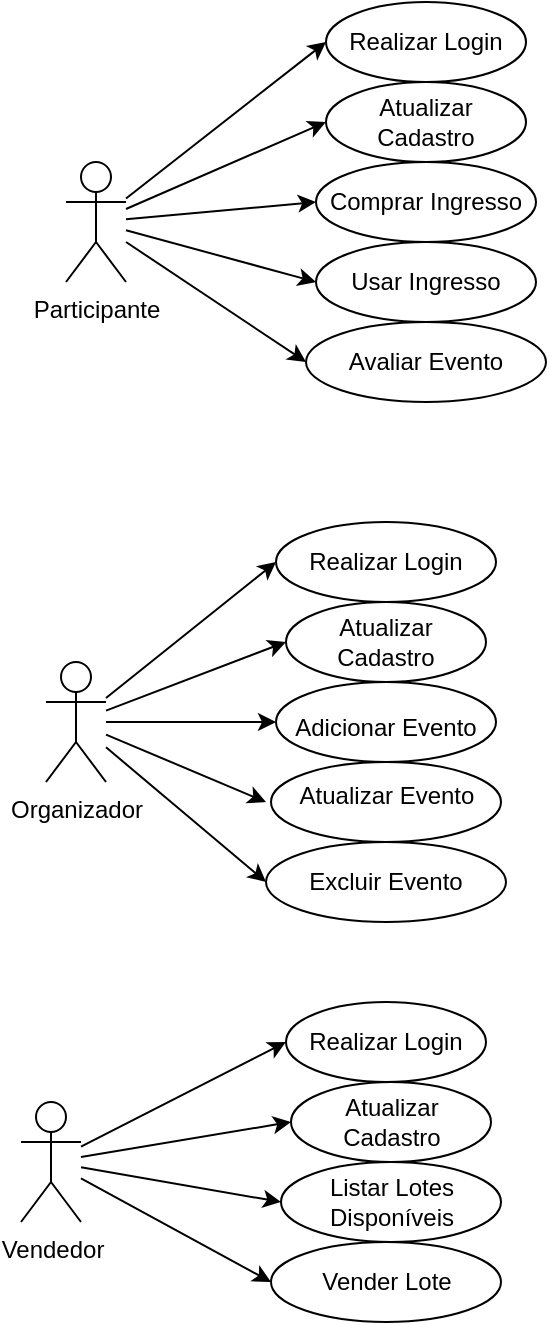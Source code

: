<mxfile>
    <diagram id="7NxzCJ_wuXBuFfKgPGld" name="Page-1">
        <mxGraphModel dx="1431" dy="699" grid="1" gridSize="10" guides="1" tooltips="1" connect="1" arrows="1" fold="1" page="1" pageScale="1" pageWidth="850" pageHeight="1100" math="0" shadow="0">
            <root>
                <mxCell id="0"/>
                <mxCell id="1" parent="0"/>
                <mxCell id="11" style="edgeStyle=none;html=1;entryX=0;entryY=0.5;entryDx=0;entryDy=0;" edge="1" parent="1" source="2" target="5">
                    <mxGeometry relative="1" as="geometry"/>
                </mxCell>
                <mxCell id="12" style="edgeStyle=none;html=1;entryX=0;entryY=0.5;entryDx=0;entryDy=0;" edge="1" parent="1" source="2" target="6">
                    <mxGeometry relative="1" as="geometry"/>
                </mxCell>
                <mxCell id="13" style="edgeStyle=none;html=1;entryX=0;entryY=0.5;entryDx=0;entryDy=0;" edge="1" parent="1" source="2" target="8">
                    <mxGeometry relative="1" as="geometry"/>
                </mxCell>
                <mxCell id="19" style="edgeStyle=none;html=1;entryX=0;entryY=0.5;entryDx=0;entryDy=0;" edge="1" parent="1" source="2" target="7">
                    <mxGeometry relative="1" as="geometry"/>
                </mxCell>
                <mxCell id="2" value="Participante" style="shape=umlActor;verticalLabelPosition=bottom;verticalAlign=top;html=1;" vertex="1" parent="1">
                    <mxGeometry x="40" y="110" width="30" height="60" as="geometry"/>
                </mxCell>
                <mxCell id="3" value="Realizar Login" style="ellipse;whiteSpace=wrap;html=1;" vertex="1" parent="1">
                    <mxGeometry x="170" y="30" width="100" height="40" as="geometry"/>
                </mxCell>
                <mxCell id="5" value="Atualizar Cadastro" style="ellipse;whiteSpace=wrap;html=1;" vertex="1" parent="1">
                    <mxGeometry x="170" y="70" width="100" height="40" as="geometry"/>
                </mxCell>
                <mxCell id="6" value="Comprar Ingresso" style="ellipse;whiteSpace=wrap;html=1;" vertex="1" parent="1">
                    <mxGeometry x="165" y="110" width="110" height="40" as="geometry"/>
                </mxCell>
                <mxCell id="7" value="Avaliar Evento" style="ellipse;whiteSpace=wrap;html=1;" vertex="1" parent="1">
                    <mxGeometry x="160" y="190" width="120" height="40" as="geometry"/>
                </mxCell>
                <mxCell id="8" value="Usar Ingresso" style="ellipse;whiteSpace=wrap;html=1;" vertex="1" parent="1">
                    <mxGeometry x="165" y="150" width="110" height="40" as="geometry"/>
                </mxCell>
                <mxCell id="10" style="edgeStyle=none;html=1;" edge="1" parent="1" source="2">
                    <mxGeometry relative="1" as="geometry">
                        <mxPoint x="170" y="50" as="targetPoint"/>
                    </mxGeometry>
                </mxCell>
                <mxCell id="26" style="edgeStyle=none;html=1;entryX=0;entryY=0.5;entryDx=0;entryDy=0;" edge="1" parent="1" source="20" target="21">
                    <mxGeometry relative="1" as="geometry"/>
                </mxCell>
                <mxCell id="27" style="edgeStyle=none;html=1;entryX=0;entryY=0.5;entryDx=0;entryDy=0;" edge="1" parent="1" source="20" target="22">
                    <mxGeometry relative="1" as="geometry"/>
                </mxCell>
                <mxCell id="28" style="edgeStyle=none;html=1;entryX=0;entryY=0.5;entryDx=0;entryDy=0;" edge="1" parent="1" source="20" target="23">
                    <mxGeometry relative="1" as="geometry"/>
                </mxCell>
                <mxCell id="29" style="edgeStyle=none;html=1;" edge="1" parent="1" source="20">
                    <mxGeometry relative="1" as="geometry">
                        <mxPoint x="140" y="430" as="targetPoint"/>
                    </mxGeometry>
                </mxCell>
                <mxCell id="30" style="edgeStyle=none;html=1;entryX=0;entryY=0.5;entryDx=0;entryDy=0;" edge="1" parent="1" source="20" target="25">
                    <mxGeometry relative="1" as="geometry"/>
                </mxCell>
                <mxCell id="20" value="Organizador" style="shape=umlActor;verticalLabelPosition=bottom;verticalAlign=top;html=1;" vertex="1" parent="1">
                    <mxGeometry x="30" y="360" width="30" height="60" as="geometry"/>
                </mxCell>
                <mxCell id="21" value="Realizar Login" style="ellipse;whiteSpace=wrap;html=1;" vertex="1" parent="1">
                    <mxGeometry x="145" y="290" width="110" height="40" as="geometry"/>
                </mxCell>
                <mxCell id="22" value="Atualizar Cadastro" style="ellipse;whiteSpace=wrap;html=1;" vertex="1" parent="1">
                    <mxGeometry x="150" y="330" width="100" height="40" as="geometry"/>
                </mxCell>
                <mxCell id="23" value="&lt;table&gt;&lt;tbody&gt;&lt;tr&gt;&lt;td data-end=&quot;823&quot; data-start=&quot;804&quot; class=&quot;max-w-[calc(var(--thread-content-max-width)*2/3)]&quot;&gt;&lt;/td&gt;&lt;/tr&gt;&lt;/tbody&gt;&lt;/table&gt;&lt;table&gt;&lt;tbody&gt;&lt;tr&gt;&lt;td data-end=&quot;874&quot; data-start=&quot;823&quot; class=&quot;max-w-[calc(var(--thread-content-max-width)*2/3)]&quot;&gt;Adicionar Evento&lt;/td&gt;&lt;/tr&gt;&lt;/tbody&gt;&lt;/table&gt;" style="ellipse;whiteSpace=wrap;html=1;" vertex="1" parent="1">
                    <mxGeometry x="145" y="370" width="110" height="40" as="geometry"/>
                </mxCell>
                <mxCell id="24" value="&lt;table&gt;&lt;tbody&gt;&lt;tr data-end=&quot;945&quot; data-start=&quot;875&quot;&gt;&lt;td data-end=&quot;945&quot; data-start=&quot;894&quot; class=&quot;max-w-[calc(var(--thread-content-max-width)*2/3)]&quot;&gt;Atualizar Evento&lt;/td&gt;&lt;/tr&gt;&lt;/tbody&gt;&lt;/table&gt;&lt;table&gt;&lt;tbody&gt;&lt;tr data-end=&quot;1017&quot; data-start=&quot;946&quot;&gt;&lt;td data-end=&quot;965&quot; data-start=&quot;946&quot; class=&quot;max-w-[calc(var(--thread-content-max-width)*2/3)]&quot;&gt;&lt;/td&gt;&lt;/tr&gt;&lt;/tbody&gt;&lt;/table&gt;" style="ellipse;whiteSpace=wrap;html=1;" vertex="1" parent="1">
                    <mxGeometry x="142.5" y="410" width="115" height="40" as="geometry"/>
                </mxCell>
                <mxCell id="25" value="Excluir Evento" style="ellipse;whiteSpace=wrap;html=1;" vertex="1" parent="1">
                    <mxGeometry x="140" y="450" width="120" height="40" as="geometry"/>
                </mxCell>
                <mxCell id="31" value="Realizar Login" style="ellipse;whiteSpace=wrap;html=1;" vertex="1" parent="1">
                    <mxGeometry x="150" y="530" width="100" height="40" as="geometry"/>
                </mxCell>
                <mxCell id="32" value="Atualizar Cadastro" style="ellipse;whiteSpace=wrap;html=1;" vertex="1" parent="1">
                    <mxGeometry x="152.5" y="570" width="100" height="40" as="geometry"/>
                </mxCell>
                <mxCell id="33" value="Listar Lotes Disponíveis" style="ellipse;whiteSpace=wrap;html=1;" vertex="1" parent="1">
                    <mxGeometry x="147.5" y="610" width="110" height="40" as="geometry"/>
                </mxCell>
                <mxCell id="34" value="&lt;div class=&quot;group pointer-events-none relative flex justify-center *:pointer-events-auto&quot;&gt;&lt;div class=&quot;tableContainer horzScrollShadows relative&quot;&gt;&lt;table data-end=&quot;1160&quot; data-start=&quot;90&quot; class=&quot;min-w-full&quot;&gt;&lt;tbody data-end=&quot;1160&quot; data-start=&quot;234&quot;&gt;&lt;tr data-end=&quot;1160&quot; data-start=&quot;1089&quot;&gt;&lt;td data-end=&quot;1160&quot; data-start=&quot;1108&quot; class=&quot;max-w-[calc(var(--thread-content-max-width)*2/3)]&quot;&gt;Vender Lote&lt;/td&gt;&lt;/tr&gt;&lt;/tbody&gt;&lt;/table&gt;&lt;/div&gt;&lt;/div&gt;" style="ellipse;whiteSpace=wrap;html=1;" vertex="1" parent="1">
                    <mxGeometry x="142.5" y="650" width="115" height="40" as="geometry"/>
                </mxCell>
                <mxCell id="36" style="edgeStyle=none;html=1;entryX=0;entryY=0.5;entryDx=0;entryDy=0;" edge="1" parent="1" source="35" target="31">
                    <mxGeometry relative="1" as="geometry"/>
                </mxCell>
                <mxCell id="37" style="edgeStyle=none;html=1;entryX=0;entryY=0.5;entryDx=0;entryDy=0;" edge="1" parent="1" source="35" target="32">
                    <mxGeometry relative="1" as="geometry"/>
                </mxCell>
                <mxCell id="38" style="edgeStyle=none;html=1;entryX=0;entryY=0.5;entryDx=0;entryDy=0;" edge="1" parent="1" source="35" target="33">
                    <mxGeometry relative="1" as="geometry"/>
                </mxCell>
                <mxCell id="39" style="edgeStyle=none;html=1;entryX=0;entryY=0.5;entryDx=0;entryDy=0;" edge="1" parent="1" source="35" target="34">
                    <mxGeometry relative="1" as="geometry"/>
                </mxCell>
                <mxCell id="35" value="Vendedor" style="shape=umlActor;verticalLabelPosition=bottom;verticalAlign=top;html=1;" vertex="1" parent="1">
                    <mxGeometry x="17.5" y="580" width="30" height="60" as="geometry"/>
                </mxCell>
            </root>
        </mxGraphModel>
    </diagram>
</mxfile>